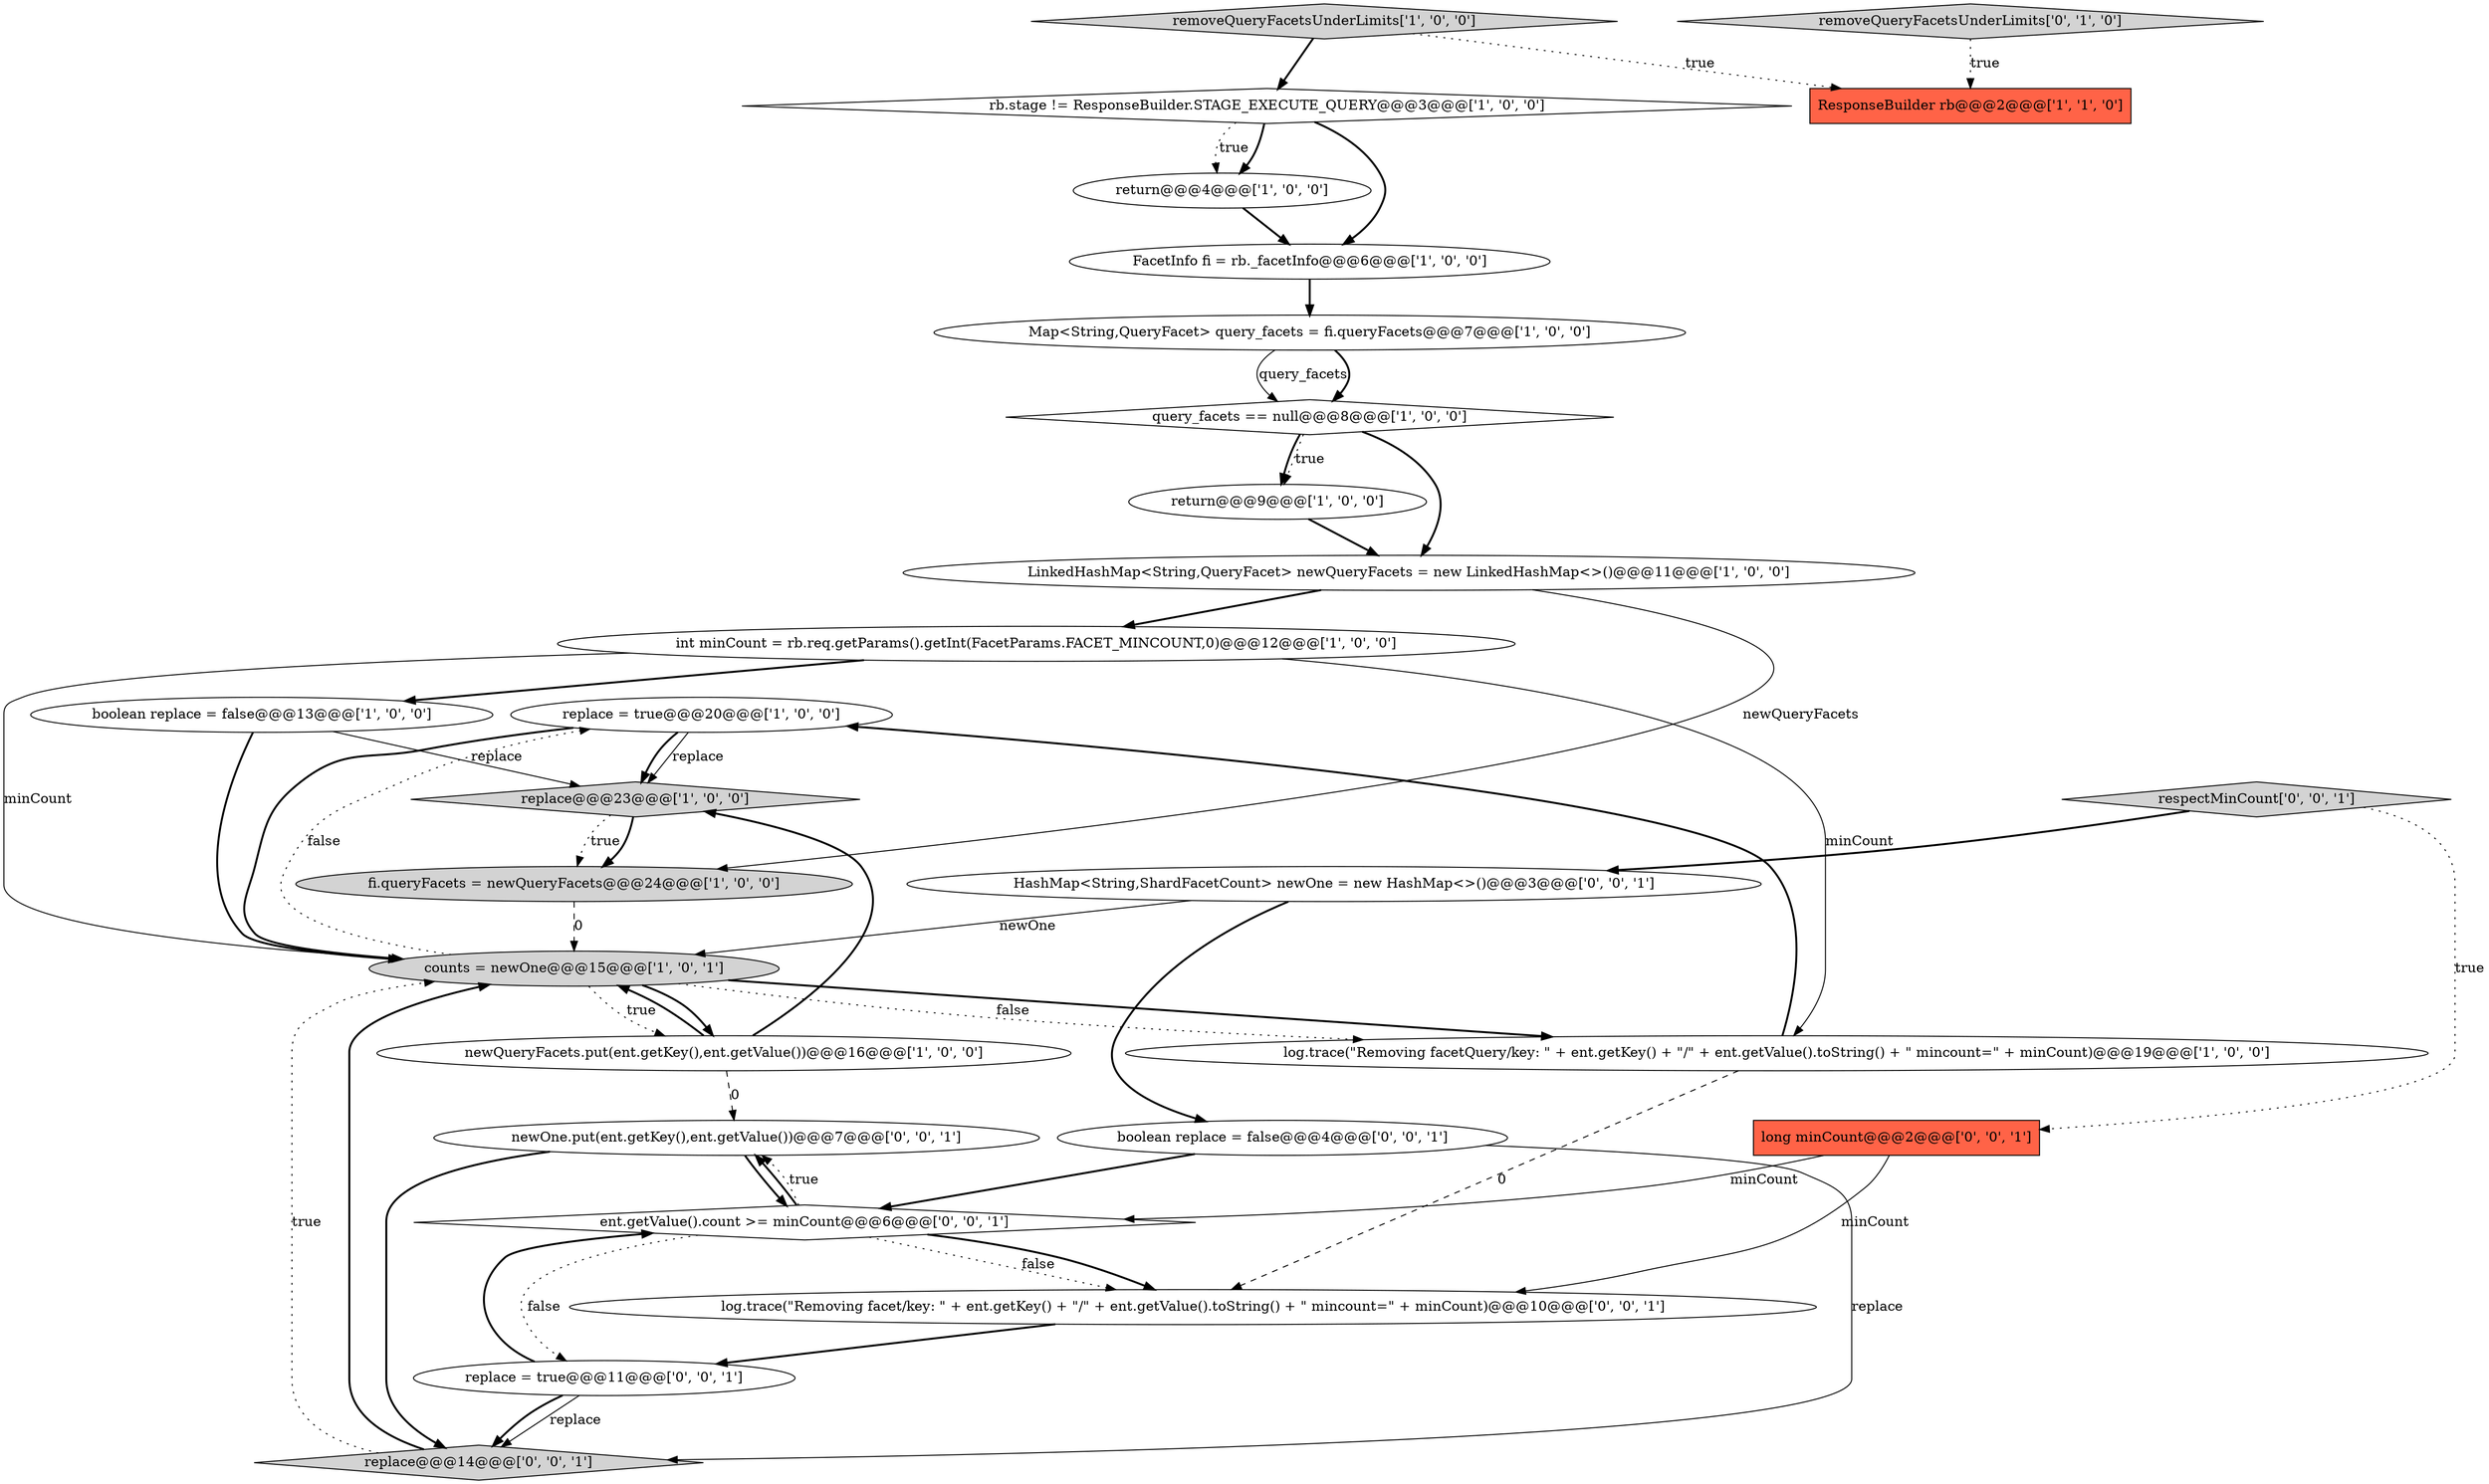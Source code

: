 digraph {
2 [style = filled, label = "replace = true@@@20@@@['1', '0', '0']", fillcolor = white, shape = ellipse image = "AAA0AAABBB1BBB"];
7 [style = filled, label = "replace@@@23@@@['1', '0', '0']", fillcolor = lightgray, shape = diamond image = "AAA0AAABBB1BBB"];
19 [style = filled, label = "respectMinCount['0', '0', '1']", fillcolor = lightgray, shape = diamond image = "AAA0AAABBB3BBB"];
14 [style = filled, label = "rb.stage != ResponseBuilder.STAGE_EXECUTE_QUERY@@@3@@@['1', '0', '0']", fillcolor = white, shape = diamond image = "AAA0AAABBB1BBB"];
12 [style = filled, label = "boolean replace = false@@@13@@@['1', '0', '0']", fillcolor = white, shape = ellipse image = "AAA0AAABBB1BBB"];
20 [style = filled, label = "long minCount@@@2@@@['0', '0', '1']", fillcolor = tomato, shape = box image = "AAA0AAABBB3BBB"];
22 [style = filled, label = "boolean replace = false@@@4@@@['0', '0', '1']", fillcolor = white, shape = ellipse image = "AAA0AAABBB3BBB"];
6 [style = filled, label = "fi.queryFacets = newQueryFacets@@@24@@@['1', '0', '0']", fillcolor = lightgray, shape = ellipse image = "AAA0AAABBB1BBB"];
23 [style = filled, label = "log.trace(\"Removing facet/key: \" + ent.getKey() + \"/\" + ent.getValue().toString() + \" mincount=\" + minCount)@@@10@@@['0', '0', '1']", fillcolor = white, shape = ellipse image = "AAA0AAABBB3BBB"];
15 [style = filled, label = "Map<String,QueryFacet> query_facets = fi.queryFacets@@@7@@@['1', '0', '0']", fillcolor = white, shape = ellipse image = "AAA0AAABBB1BBB"];
9 [style = filled, label = "log.trace(\"Removing facetQuery/key: \" + ent.getKey() + \"/\" + ent.getValue().toString() + \" mincount=\" + minCount)@@@19@@@['1', '0', '0']", fillcolor = white, shape = ellipse image = "AAA0AAABBB1BBB"];
3 [style = filled, label = "return@@@4@@@['1', '0', '0']", fillcolor = white, shape = ellipse image = "AAA0AAABBB1BBB"];
0 [style = filled, label = "return@@@9@@@['1', '0', '0']", fillcolor = white, shape = ellipse image = "AAA0AAABBB1BBB"];
24 [style = filled, label = "HashMap<String,ShardFacetCount> newOne = new HashMap<>()@@@3@@@['0', '0', '1']", fillcolor = white, shape = ellipse image = "AAA0AAABBB3BBB"];
4 [style = filled, label = "query_facets == null@@@8@@@['1', '0', '0']", fillcolor = white, shape = diamond image = "AAA0AAABBB1BBB"];
17 [style = filled, label = "removeQueryFacetsUnderLimits['0', '1', '0']", fillcolor = lightgray, shape = diamond image = "AAA0AAABBB2BBB"];
18 [style = filled, label = "newOne.put(ent.getKey(),ent.getValue())@@@7@@@['0', '0', '1']", fillcolor = white, shape = ellipse image = "AAA0AAABBB3BBB"];
8 [style = filled, label = "FacetInfo fi = rb._facetInfo@@@6@@@['1', '0', '0']", fillcolor = white, shape = ellipse image = "AAA0AAABBB1BBB"];
21 [style = filled, label = "replace@@@14@@@['0', '0', '1']", fillcolor = lightgray, shape = diamond image = "AAA0AAABBB3BBB"];
5 [style = filled, label = "LinkedHashMap<String,QueryFacet> newQueryFacets = new LinkedHashMap<>()@@@11@@@['1', '0', '0']", fillcolor = white, shape = ellipse image = "AAA0AAABBB1BBB"];
10 [style = filled, label = "newQueryFacets.put(ent.getKey(),ent.getValue())@@@16@@@['1', '0', '0']", fillcolor = white, shape = ellipse image = "AAA0AAABBB1BBB"];
13 [style = filled, label = "int minCount = rb.req.getParams().getInt(FacetParams.FACET_MINCOUNT,0)@@@12@@@['1', '0', '0']", fillcolor = white, shape = ellipse image = "AAA0AAABBB1BBB"];
16 [style = filled, label = "removeQueryFacetsUnderLimits['1', '0', '0']", fillcolor = lightgray, shape = diamond image = "AAA0AAABBB1BBB"];
25 [style = filled, label = "replace = true@@@11@@@['0', '0', '1']", fillcolor = white, shape = ellipse image = "AAA0AAABBB3BBB"];
11 [style = filled, label = "ResponseBuilder rb@@@2@@@['1', '1', '0']", fillcolor = tomato, shape = box image = "AAA0AAABBB1BBB"];
1 [style = filled, label = "counts = newOne@@@15@@@['1', '0', '1']", fillcolor = lightgray, shape = ellipse image = "AAA0AAABBB1BBB"];
26 [style = filled, label = "ent.getValue().count >= minCount@@@6@@@['0', '0', '1']", fillcolor = white, shape = diamond image = "AAA0AAABBB3BBB"];
14->3 [style = bold, label=""];
22->26 [style = bold, label=""];
2->7 [style = solid, label="replace"];
7->6 [style = dotted, label="true"];
23->25 [style = bold, label=""];
13->9 [style = solid, label="minCount"];
6->1 [style = dashed, label="0"];
1->10 [style = dotted, label="true"];
8->15 [style = bold, label=""];
21->1 [style = dotted, label="true"];
5->6 [style = solid, label="newQueryFacets"];
9->2 [style = bold, label=""];
22->21 [style = solid, label="replace"];
2->1 [style = bold, label=""];
19->20 [style = dotted, label="true"];
15->4 [style = solid, label="query_facets"];
4->0 [style = dotted, label="true"];
18->26 [style = bold, label=""];
1->9 [style = dotted, label="false"];
12->7 [style = solid, label="replace"];
24->1 [style = solid, label="newOne"];
26->23 [style = dotted, label="false"];
12->1 [style = bold, label=""];
24->22 [style = bold, label=""];
10->7 [style = bold, label=""];
25->21 [style = solid, label="replace"];
9->23 [style = dashed, label="0"];
1->9 [style = bold, label=""];
4->0 [style = bold, label=""];
1->2 [style = dotted, label="false"];
19->24 [style = bold, label=""];
20->26 [style = solid, label="minCount"];
20->23 [style = solid, label="minCount"];
13->12 [style = bold, label=""];
3->8 [style = bold, label=""];
5->13 [style = bold, label=""];
26->23 [style = bold, label=""];
21->1 [style = bold, label=""];
7->6 [style = bold, label=""];
25->26 [style = bold, label=""];
15->4 [style = bold, label=""];
14->3 [style = dotted, label="true"];
26->18 [style = dotted, label="true"];
16->14 [style = bold, label=""];
13->1 [style = solid, label="minCount"];
14->8 [style = bold, label=""];
2->7 [style = bold, label=""];
18->21 [style = bold, label=""];
10->1 [style = bold, label=""];
16->11 [style = dotted, label="true"];
1->10 [style = bold, label=""];
4->5 [style = bold, label=""];
10->18 [style = dashed, label="0"];
25->21 [style = bold, label=""];
0->5 [style = bold, label=""];
26->18 [style = bold, label=""];
17->11 [style = dotted, label="true"];
26->25 [style = dotted, label="false"];
}
